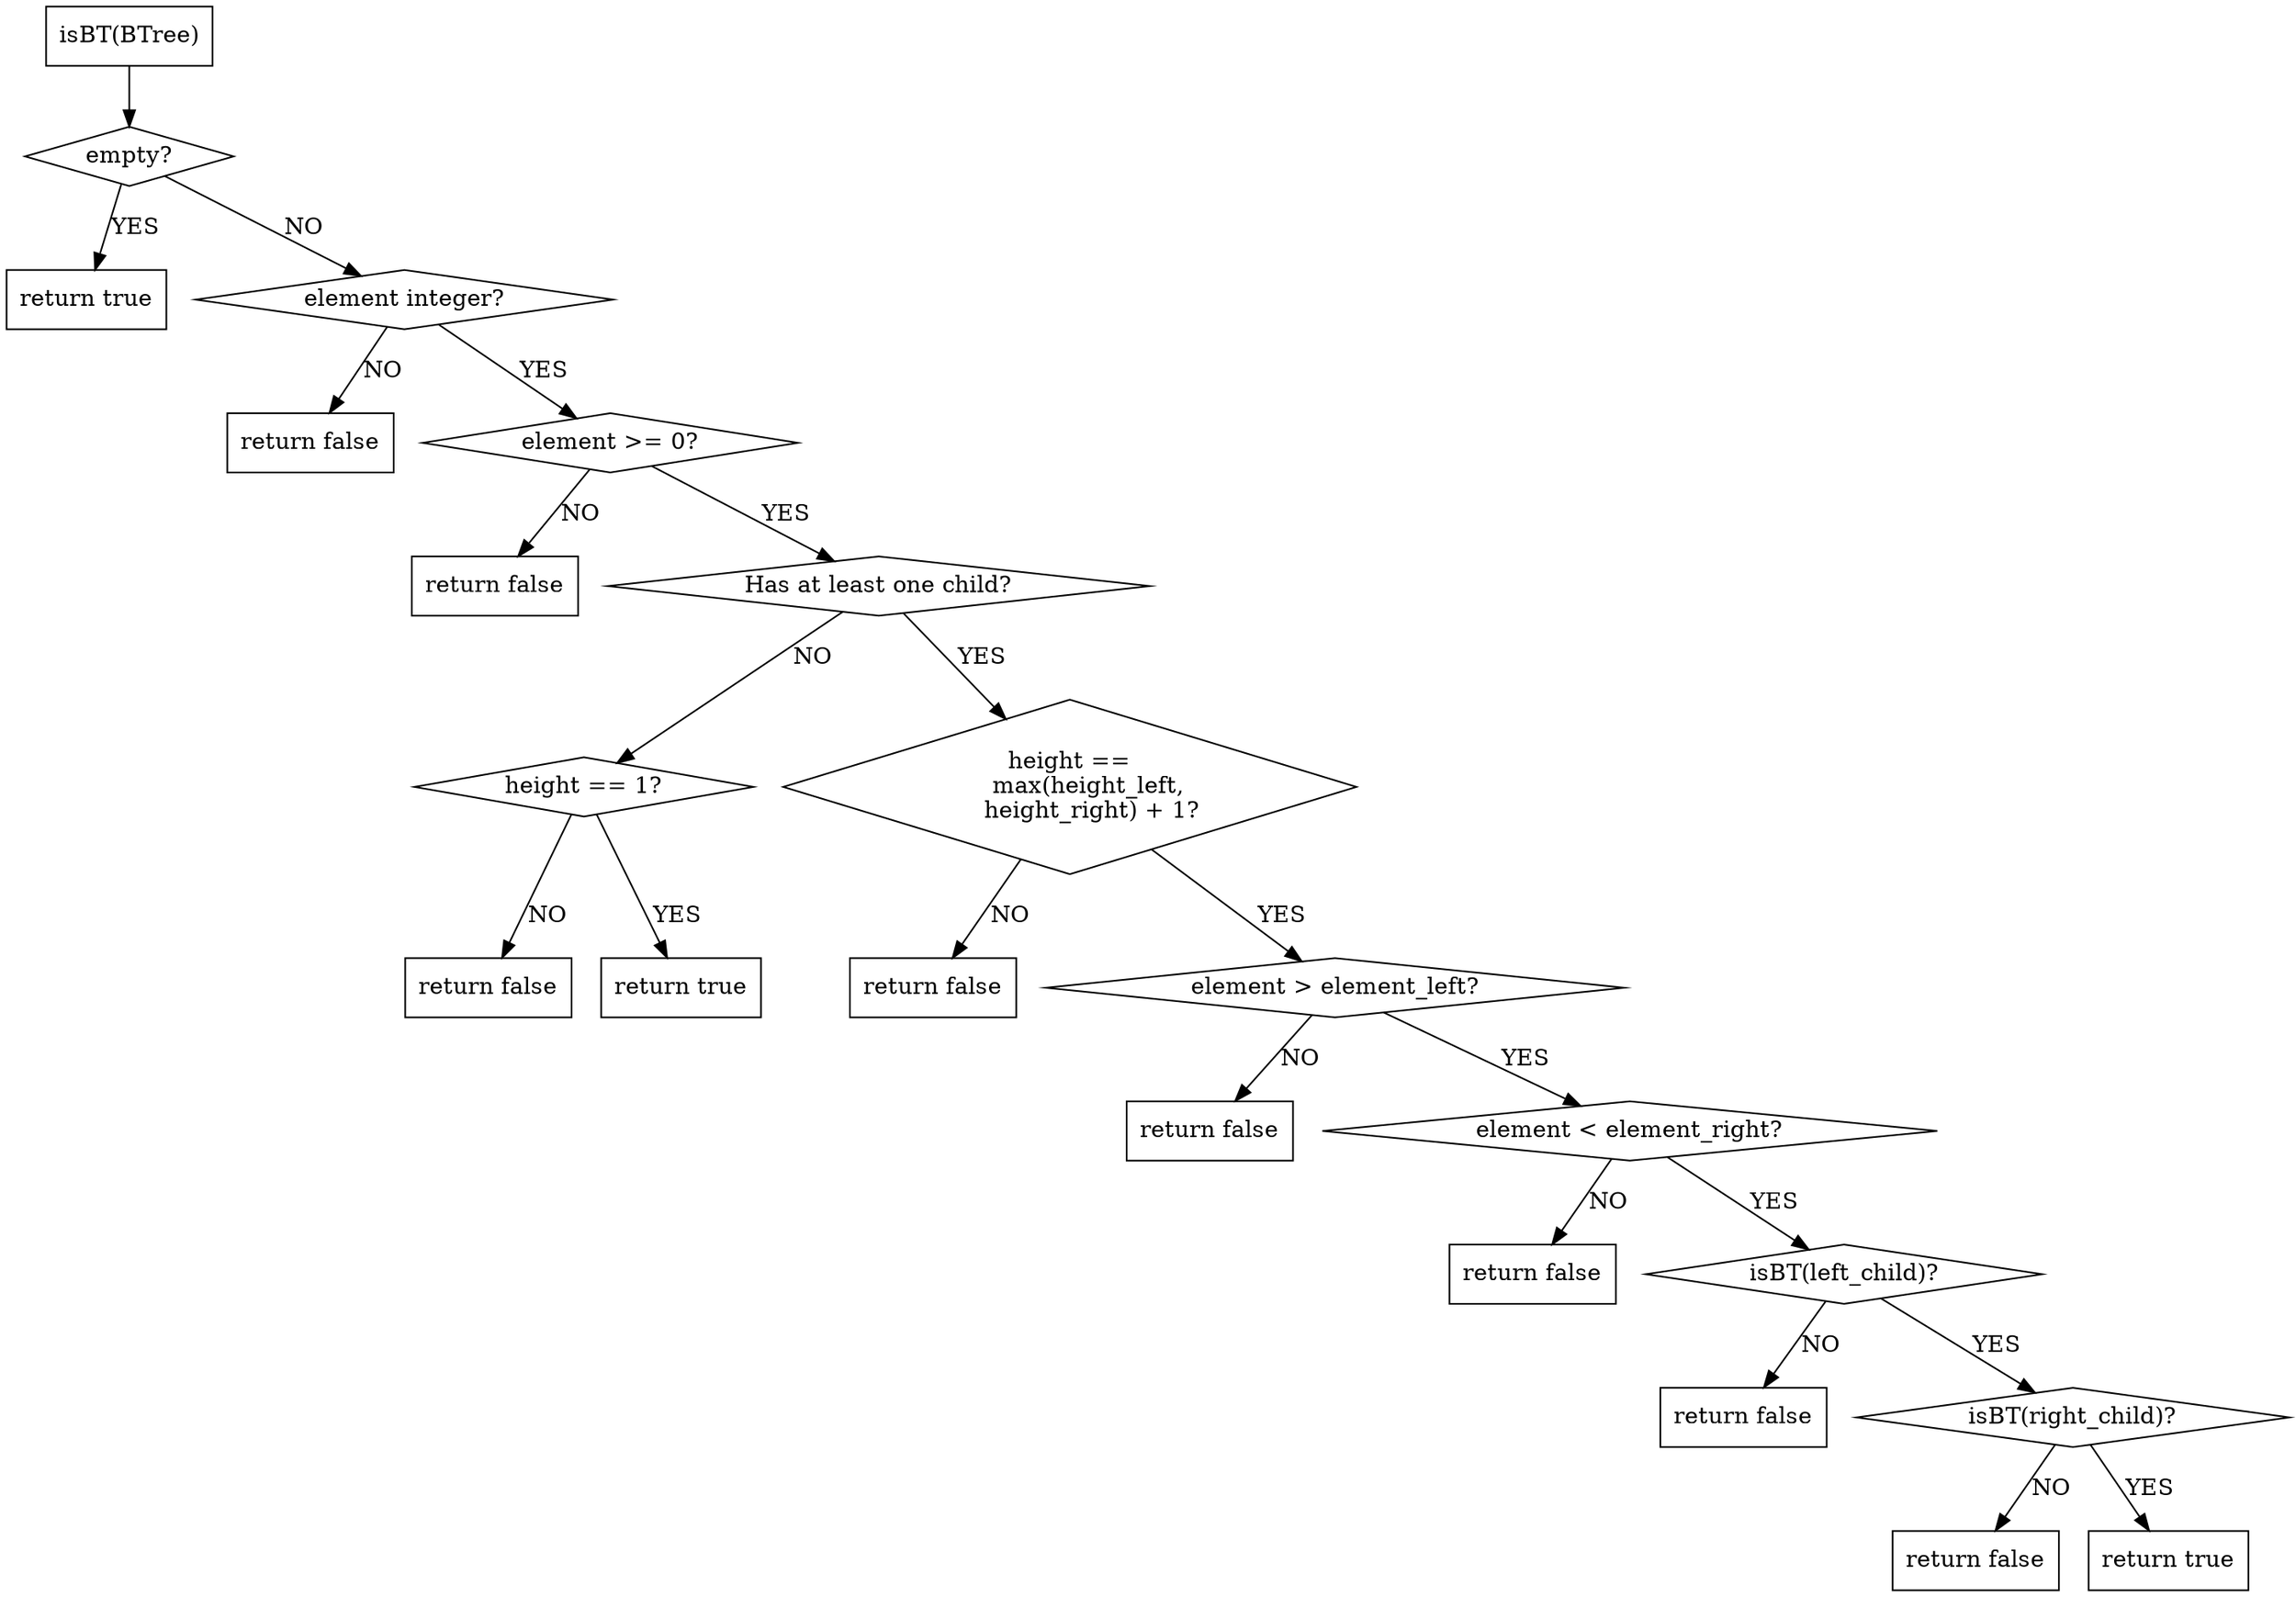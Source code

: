 digraph Q {

NOde [shape = box];
compound = true;

    //TODO height mit Intervallen
    "isBT(BTree)" -> a1
    a1 [label = "empty?" shape = diamond]
    a1 -> true1 [label = "YES"]
    a1 -> a2 [label = "NO"]
    a2 [label = "element integer?" shape = diamond]
    a2 -> false1 [label = "NO"]
    a2 -> a3 [label = "YES"]
    a3 [label = "element >= 0?" shape = diamond]
    a3 -> false2 [label = "NO"]
    a3 -> a4 [label = "YES"]
    a4 [label = "Has at least one child?" shape = diamond]
    a4 -> a5 [label = "NO"]
    a5 [label = "height == 1?" shape = diamond]
    a5 -> false3 [label = "NO"]
    a5 -> true2 [label = "YES"]
    a4 -> a7 [label = "YES"]
    a7 [label = "height ==
     max(height_left,
      height_right) + 1?" shape = diamond]
    a7 -> false4 [label = "NO"]
    a7 -> a8 [label = "YES"]
    a8 [label = "element > element_left?" shape = diamond]
    a8 -> false5 [label = "NO"]
    a8 -> a9 [label = "YES"]
    a9 [label = "element < element_right?" shape = diamond]
    a9 -> false6 [label = "NO"]
    a9 -> a10 [label = "YES"]
    a10 [label = "isBT(left_child)?" shape = diamond]
    a10 -> false7 [label = "NO"]
    a10 -> a11 [label = "YES"]
    a11 [label = "isBT(right_child)?" shape = diamond]
    a11 -> false8 [label = "NO"]
    a11 -> true3 [label = "YES"]

    true1 [label = "return true"]
    true2 [label = "return true"]
    true3 [label = "return true"]

    false1 [label = "return false"]
    false2 [label = "return false"]
    false3 [label = "return false"]
    false4 [label = "return false"]
    false5 [label = "return false"]
    false6 [label = "return false"]
    false7 [label = "return false"]
    false8 [label = "return false"]
}